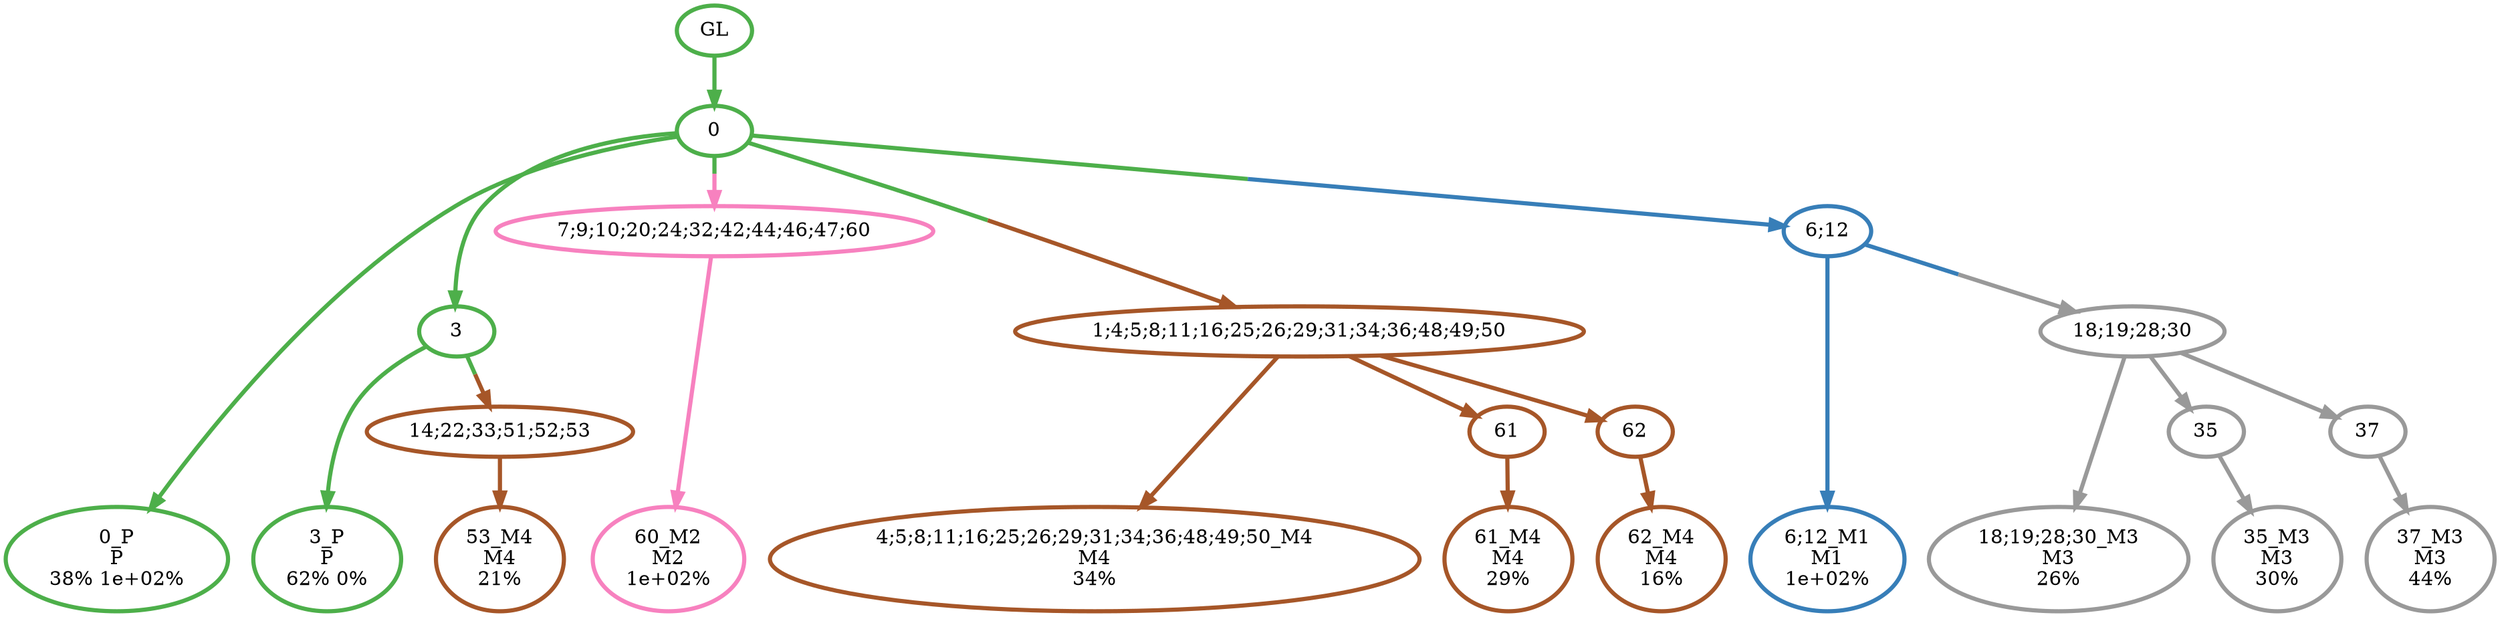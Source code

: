 digraph T {
	{
		rank=same
		20 [penwidth=3,colorscheme=set19,color=3,label="0_P\nP\n38% 1e+02%"]
		18 [penwidth=3,colorscheme=set19,color=3,label="3_P\nP\n62% 0%"]
		17 [penwidth=3,colorscheme=set19,color=2,label="6;12_M1\nM1\n1e+02%"]
		16 [penwidth=3,colorscheme=set19,color=8,label="60_M2\nM2\n1e+02%"]
		15 [penwidth=3,colorscheme=set19,color=9,label="18;19;28;30_M3\nM3\n26%"]
		13 [penwidth=3,colorscheme=set19,color=9,label="35_M3\nM3\n30%"]
		11 [penwidth=3,colorscheme=set19,color=9,label="37_M3\nM3\n44%"]
		10 [penwidth=3,colorscheme=set19,color=7,label="4;5;8;11;16;25;26;29;31;34;36;48;49;50_M4\nM4\n34%"]
		8 [penwidth=3,colorscheme=set19,color=7,label="61_M4\nM4\n29%"]
		6 [penwidth=3,colorscheme=set19,color=7,label="62_M4\nM4\n16%"]
		5 [penwidth=3,colorscheme=set19,color=7,label="53_M4\nM4\n21%"]
	}
	22 [penwidth=3,colorscheme=set19,color=3,label="GL"]
	21 [penwidth=3,colorscheme=set19,color=3,label="0"]
	19 [penwidth=3,colorscheme=set19,color=3,label="3"]
	14 [penwidth=3,colorscheme=set19,color=9,label="35"]
	12 [penwidth=3,colorscheme=set19,color=9,label="37"]
	9 [penwidth=3,colorscheme=set19,color=7,label="61"]
	7 [penwidth=3,colorscheme=set19,color=7,label="62"]
	4 [penwidth=3,colorscheme=set19,color=9,label="18;19;28;30"]
	3 [penwidth=3,colorscheme=set19,color=8,label="7;9;10;20;24;32;42;44;46;47;60"]
	2 [penwidth=3,colorscheme=set19,color=7,label="1;4;5;8;11;16;25;26;29;31;34;36;48;49;50"]
	1 [penwidth=3,colorscheme=set19,color=7,label="14;22;33;51;52;53"]
	0 [penwidth=3,colorscheme=set19,color=2,label="6;12"]
	22 -> 21 [penwidth=3,colorscheme=set19,color=3]
	21 -> 20 [penwidth=3,colorscheme=set19,color=3]
	21 -> 19 [penwidth=3,colorscheme=set19,color=3]
	21 -> 2 [penwidth=3,colorscheme=set19,color="3;0.5:7"]
	21 -> 3 [penwidth=3,colorscheme=set19,color="3;0.5:8"]
	21 -> 0 [penwidth=3,colorscheme=set19,color="3;0.5:2"]
	19 -> 18 [penwidth=3,colorscheme=set19,color=3]
	19 -> 1 [penwidth=3,colorscheme=set19,color="3;0.5:7"]
	14 -> 13 [penwidth=3,colorscheme=set19,color=9]
	12 -> 11 [penwidth=3,colorscheme=set19,color=9]
	9 -> 8 [penwidth=3,colorscheme=set19,color=7]
	7 -> 6 [penwidth=3,colorscheme=set19,color=7]
	4 -> 15 [penwidth=3,colorscheme=set19,color=9]
	4 -> 14 [penwidth=3,colorscheme=set19,color=9]
	4 -> 12 [penwidth=3,colorscheme=set19,color=9]
	3 -> 16 [penwidth=3,colorscheme=set19,color=8]
	2 -> 10 [penwidth=3,colorscheme=set19,color=7]
	2 -> 9 [penwidth=3,colorscheme=set19,color=7]
	2 -> 7 [penwidth=3,colorscheme=set19,color=7]
	1 -> 5 [penwidth=3,colorscheme=set19,color=7]
	0 -> 17 [penwidth=3,colorscheme=set19,color=2]
	0 -> 4 [penwidth=3,colorscheme=set19,color="2;0.5:9"]
}
